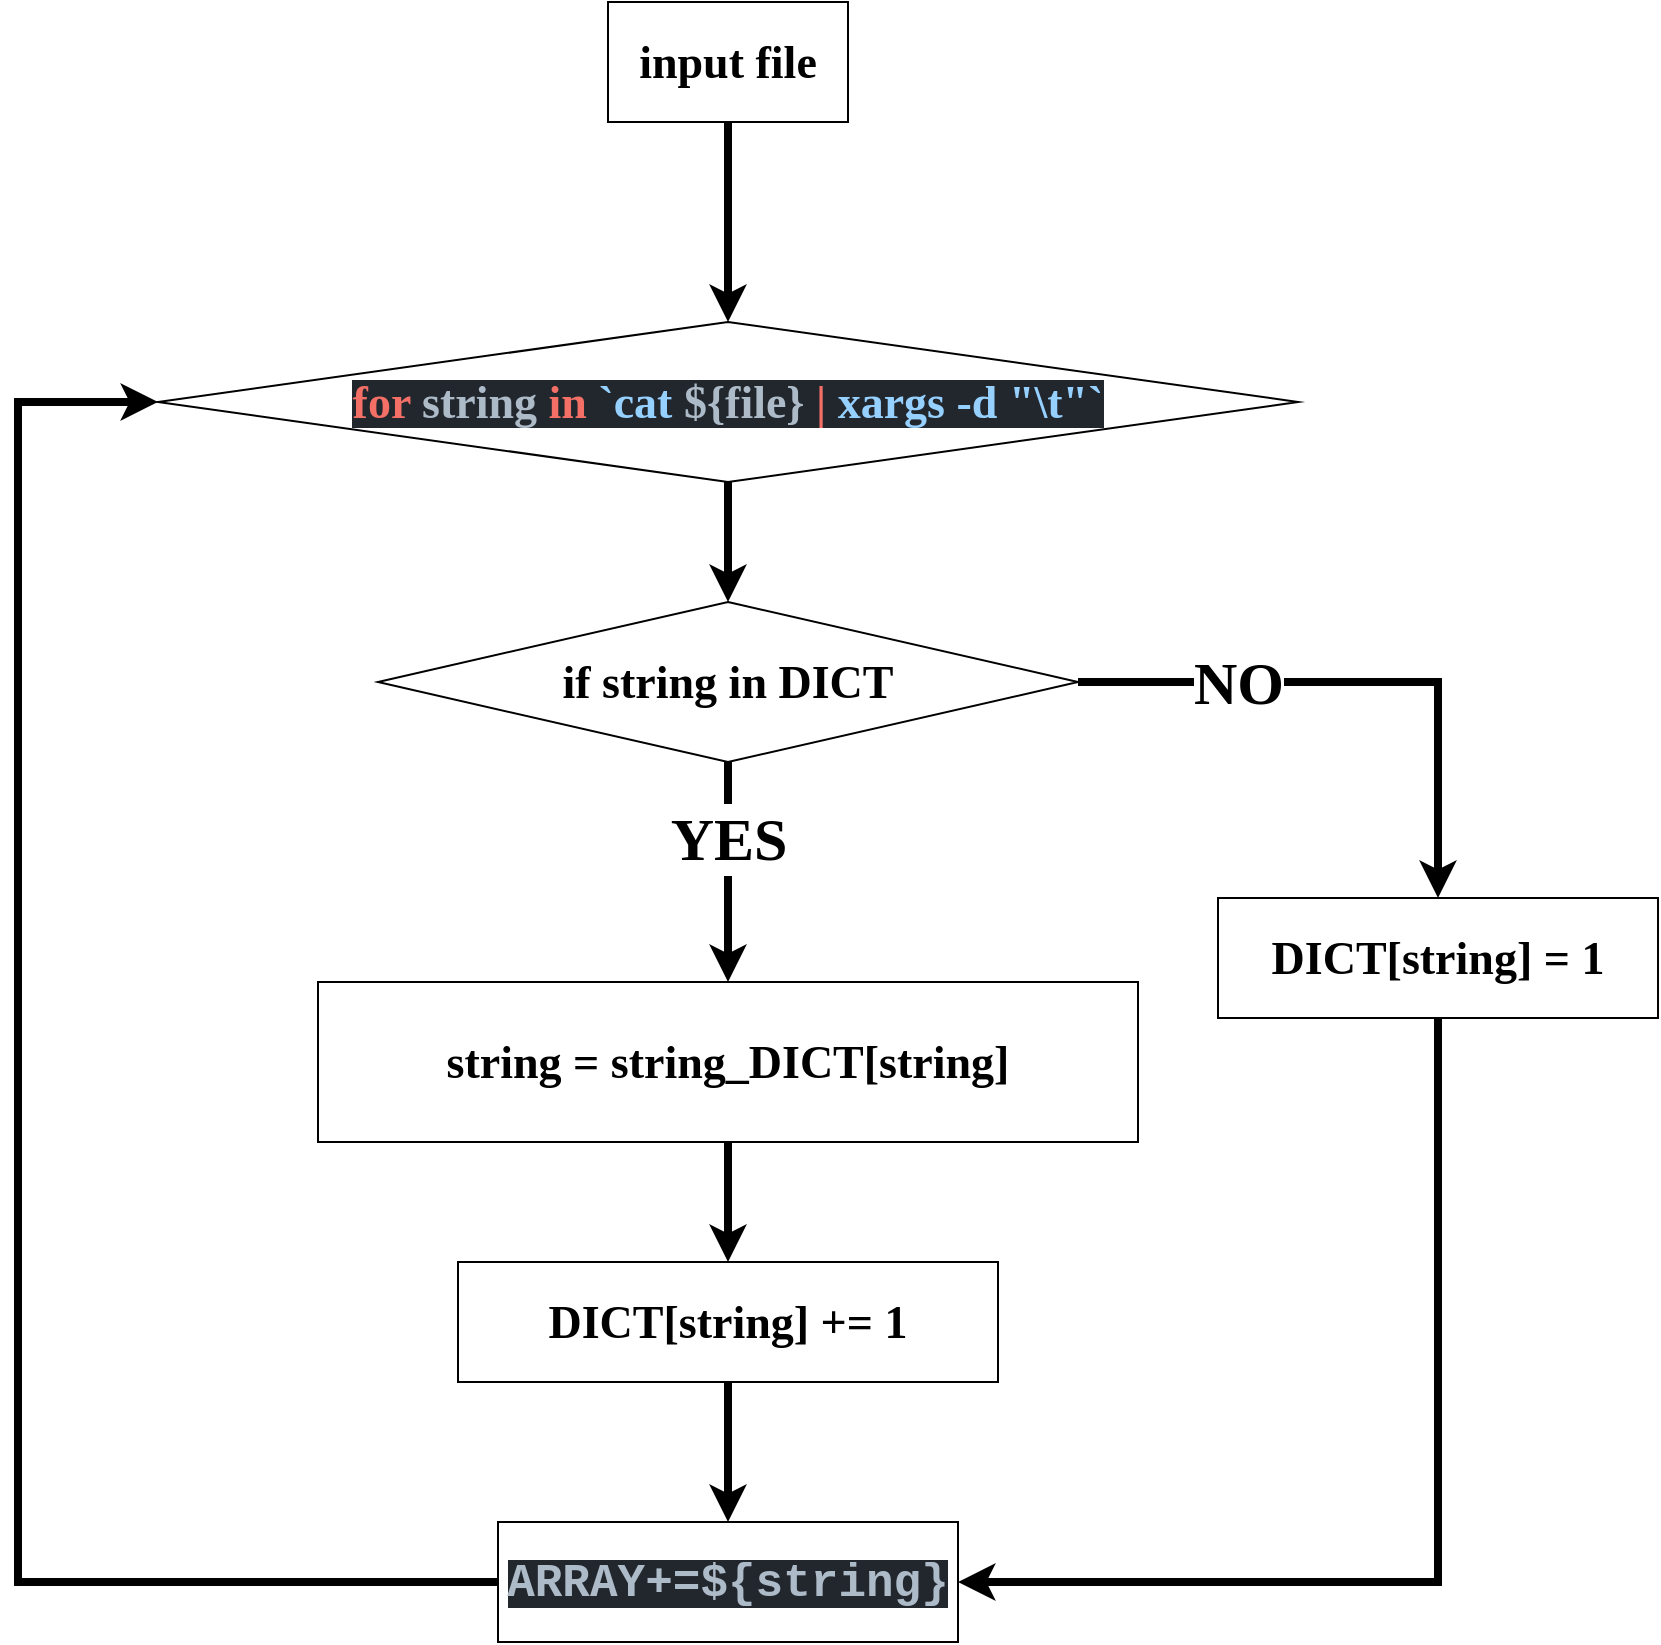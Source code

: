 <mxfile>
    <diagram id="xaXDTMvrWESkMucKEHS0" name="Page-1">
        <mxGraphModel dx="2737" dy="1113" grid="1" gridSize="10" guides="1" tooltips="1" connect="1" arrows="1" fold="1" page="1" pageScale="1" pageWidth="850" pageHeight="1100" math="0" shadow="0">
            <root>
                <mxCell id="0"/>
                <mxCell id="1" parent="0"/>
                <mxCell id="10" value="" style="edgeStyle=orthogonalEdgeStyle;rounded=0;orthogonalLoop=1;jettySize=auto;html=1;fontSize=23;strokeWidth=4;fontFamily=ubuntumono nerd font;fontStyle=1" edge="1" parent="1" source="2" target="9">
                    <mxGeometry relative="1" as="geometry"/>
                </mxCell>
                <mxCell id="2" value="input file" style="rounded=0;whiteSpace=wrap;html=1;fontSize=23;fontFamily=ubuntumono nerd font;fontStyle=1" vertex="1" parent="1">
                    <mxGeometry x="305" y="40" width="120" height="60" as="geometry"/>
                </mxCell>
                <mxCell id="46" value="" style="edgeStyle=orthogonalEdgeStyle;rounded=0;orthogonalLoop=1;jettySize=auto;html=1;strokeWidth=4;fontSize=23;fontFamily=ubuntumono nerd font;fontStyle=1" edge="1" parent="1" source="9" target="15">
                    <mxGeometry relative="1" as="geometry"/>
                </mxCell>
                <mxCell id="9" value="&lt;div style=&quot;color: rgb(173, 186, 199); background-color: rgb(34, 39, 46); line-height: 24px; font-size: 23px;&quot;&gt;&lt;font face=&quot;ubuntumono nerd font&quot; style=&quot;font-size: 23px;&quot;&gt;&lt;span style=&quot;color: rgb(244, 112, 103); font-size: 23px;&quot;&gt;for&lt;/span&gt; string &lt;span style=&quot;color: rgb(244, 112, 103); font-size: 23px;&quot;&gt;in&lt;/span&gt; &lt;span style=&quot;color: rgb(150, 208, 255); font-size: 23px;&quot;&gt;`cat &lt;/span&gt;${file}&lt;span style=&quot;color: rgb(150, 208, 255); font-size: 23px;&quot;&gt; &lt;/span&gt;&lt;span style=&quot;color: rgb(244, 112, 103); font-size: 23px;&quot;&gt;|&lt;/span&gt;&lt;span style=&quot;color: rgb(150, 208, 255); font-size: 23px;&quot;&gt; xargs -d &quot;\t&quot;`&lt;/span&gt;&lt;/font&gt;&lt;/div&gt;" style="rhombus;whiteSpace=wrap;html=1;rounded=0;fontSize=23;fontFamily=ubuntumono nerd font;fontStyle=1" vertex="1" parent="1">
                    <mxGeometry x="80" y="200" width="570" height="80" as="geometry"/>
                </mxCell>
                <mxCell id="18" value="" style="edgeStyle=orthogonalEdgeStyle;rounded=0;orthogonalLoop=1;jettySize=auto;html=1;fontSize=23;strokeWidth=4;fontFamily=ubuntumono nerd font;fontStyle=1;exitX=0.5;exitY=1;exitDx=0;exitDy=0;entryX=0.5;entryY=0;entryDx=0;entryDy=0;" edge="1" parent="1" source="15" target="51">
                    <mxGeometry relative="1" as="geometry">
                        <mxPoint x="365" y="488" as="targetPoint"/>
                        <Array as="points"/>
                    </mxGeometry>
                </mxCell>
                <mxCell id="19" value="YES" style="edgeLabel;html=1;align=center;verticalAlign=middle;resizable=0;points=[];fontSize=30;fontFamily=ubuntumono nerd font;fontStyle=1" vertex="1" connectable="0" parent="18">
                    <mxGeometry x="-0.323" y="-3" relative="1" as="geometry">
                        <mxPoint x="3" y="0.67" as="offset"/>
                    </mxGeometry>
                </mxCell>
                <mxCell id="32" value="" style="edgeStyle=orthogonalEdgeStyle;rounded=0;orthogonalLoop=1;jettySize=auto;html=1;fontSize=23;strokeWidth=4;fontFamily=ubuntumono nerd font;fontStyle=1" edge="1" parent="1" source="15" target="31">
                    <mxGeometry relative="1" as="geometry"/>
                </mxCell>
                <mxCell id="33" value="NO" style="edgeLabel;html=1;align=center;verticalAlign=middle;resizable=0;points=[];fontSize=30;fontFamily=ubuntumono nerd font;fontStyle=1" vertex="1" connectable="0" parent="32">
                    <mxGeometry x="-0.441" relative="1" as="geometry">
                        <mxPoint x="-1" as="offset"/>
                    </mxGeometry>
                </mxCell>
                <mxCell id="15" value="if string in DICT" style="rhombus;whiteSpace=wrap;html=1;rounded=0;fontSize=23;fontFamily=ubuntumono nerd font;fontStyle=1" vertex="1" parent="1">
                    <mxGeometry x="190" y="340" width="350" height="80" as="geometry"/>
                </mxCell>
                <mxCell id="44" style="edgeStyle=orthogonalEdgeStyle;rounded=0;orthogonalLoop=1;jettySize=auto;html=1;entryX=1;entryY=0.5;entryDx=0;entryDy=0;fontSize=23;exitX=0.5;exitY=1;exitDx=0;exitDy=0;strokeWidth=4;fontFamily=ubuntumono nerd font;fontStyle=1" edge="1" parent="1" source="31" target="38">
                    <mxGeometry relative="1" as="geometry"/>
                </mxCell>
                <mxCell id="31" value="DICT[string] = 1" style="whiteSpace=wrap;html=1;rounded=0;fontSize=23;fontFamily=ubuntumono nerd font;fontStyle=1" vertex="1" parent="1">
                    <mxGeometry x="610" y="488" width="220" height="60" as="geometry"/>
                </mxCell>
                <mxCell id="45" style="edgeStyle=orthogonalEdgeStyle;rounded=0;orthogonalLoop=1;jettySize=auto;html=1;entryX=0;entryY=0.5;entryDx=0;entryDy=0;fontSize=23;strokeWidth=4;fontFamily=ubuntumono nerd font;fontStyle=1;exitX=0;exitY=0.5;exitDx=0;exitDy=0;" edge="1" parent="1" source="38" target="9">
                    <mxGeometry relative="1" as="geometry">
                        <Array as="points">
                            <mxPoint x="10" y="830"/>
                            <mxPoint x="10" y="240"/>
                        </Array>
                    </mxGeometry>
                </mxCell>
                <mxCell id="38" value="&lt;div style=&quot;color: rgb(173, 186, 199); background-color: rgb(34, 39, 46); font-family: &amp;quot;ubuntumono nerd font&amp;quot;, &amp;quot;courier new&amp;quot;, monospace, &amp;quot;droid sans mono&amp;quot;, monospace, monospace, &amp;quot;droid sans fallback&amp;quot;; line-height: 24px; font-size: 23px;&quot;&gt;ARRAY+=${string}&lt;/div&gt;" style="rounded=0;whiteSpace=wrap;html=1;fontSize=23;fontFamily=ubuntumono nerd font;fontStyle=1" vertex="1" parent="1">
                    <mxGeometry x="250" y="800" width="230" height="60" as="geometry"/>
                </mxCell>
                <mxCell id="59" value="" style="edgeStyle=orthogonalEdgeStyle;rounded=0;orthogonalLoop=1;jettySize=auto;html=1;strokeWidth=4;fontSize=30;" edge="1" parent="1" source="51" target="58">
                    <mxGeometry relative="1" as="geometry"/>
                </mxCell>
                <mxCell id="51" value="string = string_DICT[string]" style="whiteSpace=wrap;html=1;rounded=0;fontFamily=ubuntumono nerd font;fontSize=23;fontStyle=1;" vertex="1" parent="1">
                    <mxGeometry x="160" y="530" width="410" height="80" as="geometry"/>
                </mxCell>
                <mxCell id="60" value="" style="edgeStyle=orthogonalEdgeStyle;rounded=0;orthogonalLoop=1;jettySize=auto;html=1;strokeWidth=4;fontSize=30;" edge="1" parent="1" source="58" target="38">
                    <mxGeometry relative="1" as="geometry"/>
                </mxCell>
                <mxCell id="58" value="DICT[string] += 1" style="whiteSpace=wrap;html=1;rounded=0;fontSize=23;fontFamily=ubuntumono nerd font;fontStyle=1" vertex="1" parent="1">
                    <mxGeometry x="230" y="670" width="270" height="60" as="geometry"/>
                </mxCell>
            </root>
        </mxGraphModel>
    </diagram>
</mxfile>
